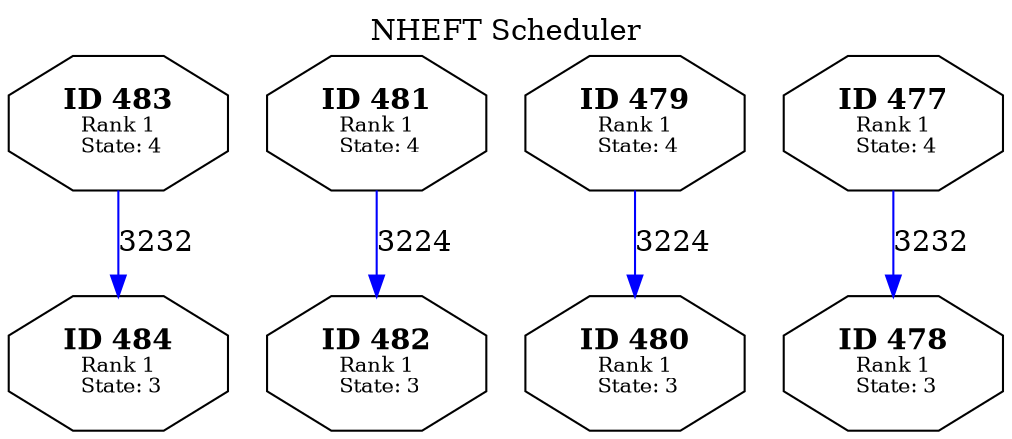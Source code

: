 // Generated in NHEFTScheduler
digraph TargetTaskGraph {
  labelloc="t";
  label="NHEFT Scheduler";
  V484 [label=<<B>ID 484</B><BR /><FONT POINT-SIZE="10">Rank 1<BR /> State: 3</FONT>> shape=octagon];
  V483 [label=<<B>ID 483</B><BR /><FONT POINT-SIZE="10">Rank 1<BR /> State: 4</FONT>> shape=octagon];
  V483 -> V484 [color="blue" label=<3232>];
  V482 [label=<<B>ID 482</B><BR /><FONT POINT-SIZE="10">Rank 1<BR /> State: 3</FONT>> shape=octagon];
  V481 [label=<<B>ID 481</B><BR /><FONT POINT-SIZE="10">Rank 1<BR /> State: 4</FONT>> shape=octagon];
  V481 -> V482 [color="blue" label=<3224>];
  V480 [label=<<B>ID 480</B><BR /><FONT POINT-SIZE="10">Rank 1<BR /> State: 3</FONT>> shape=octagon];
  V479 [label=<<B>ID 479</B><BR /><FONT POINT-SIZE="10">Rank 1<BR /> State: 4</FONT>> shape=octagon];
  V479 -> V480 [color="blue" label=<3224>];
  V478 [label=<<B>ID 478</B><BR /><FONT POINT-SIZE="10">Rank 1<BR /> State: 3</FONT>> shape=octagon];
  V477 [label=<<B>ID 477</B><BR /><FONT POINT-SIZE="10">Rank 1<BR /> State: 4</FONT>> shape=octagon];
  V477 -> V478 [color="blue" label=<3232>];
}

